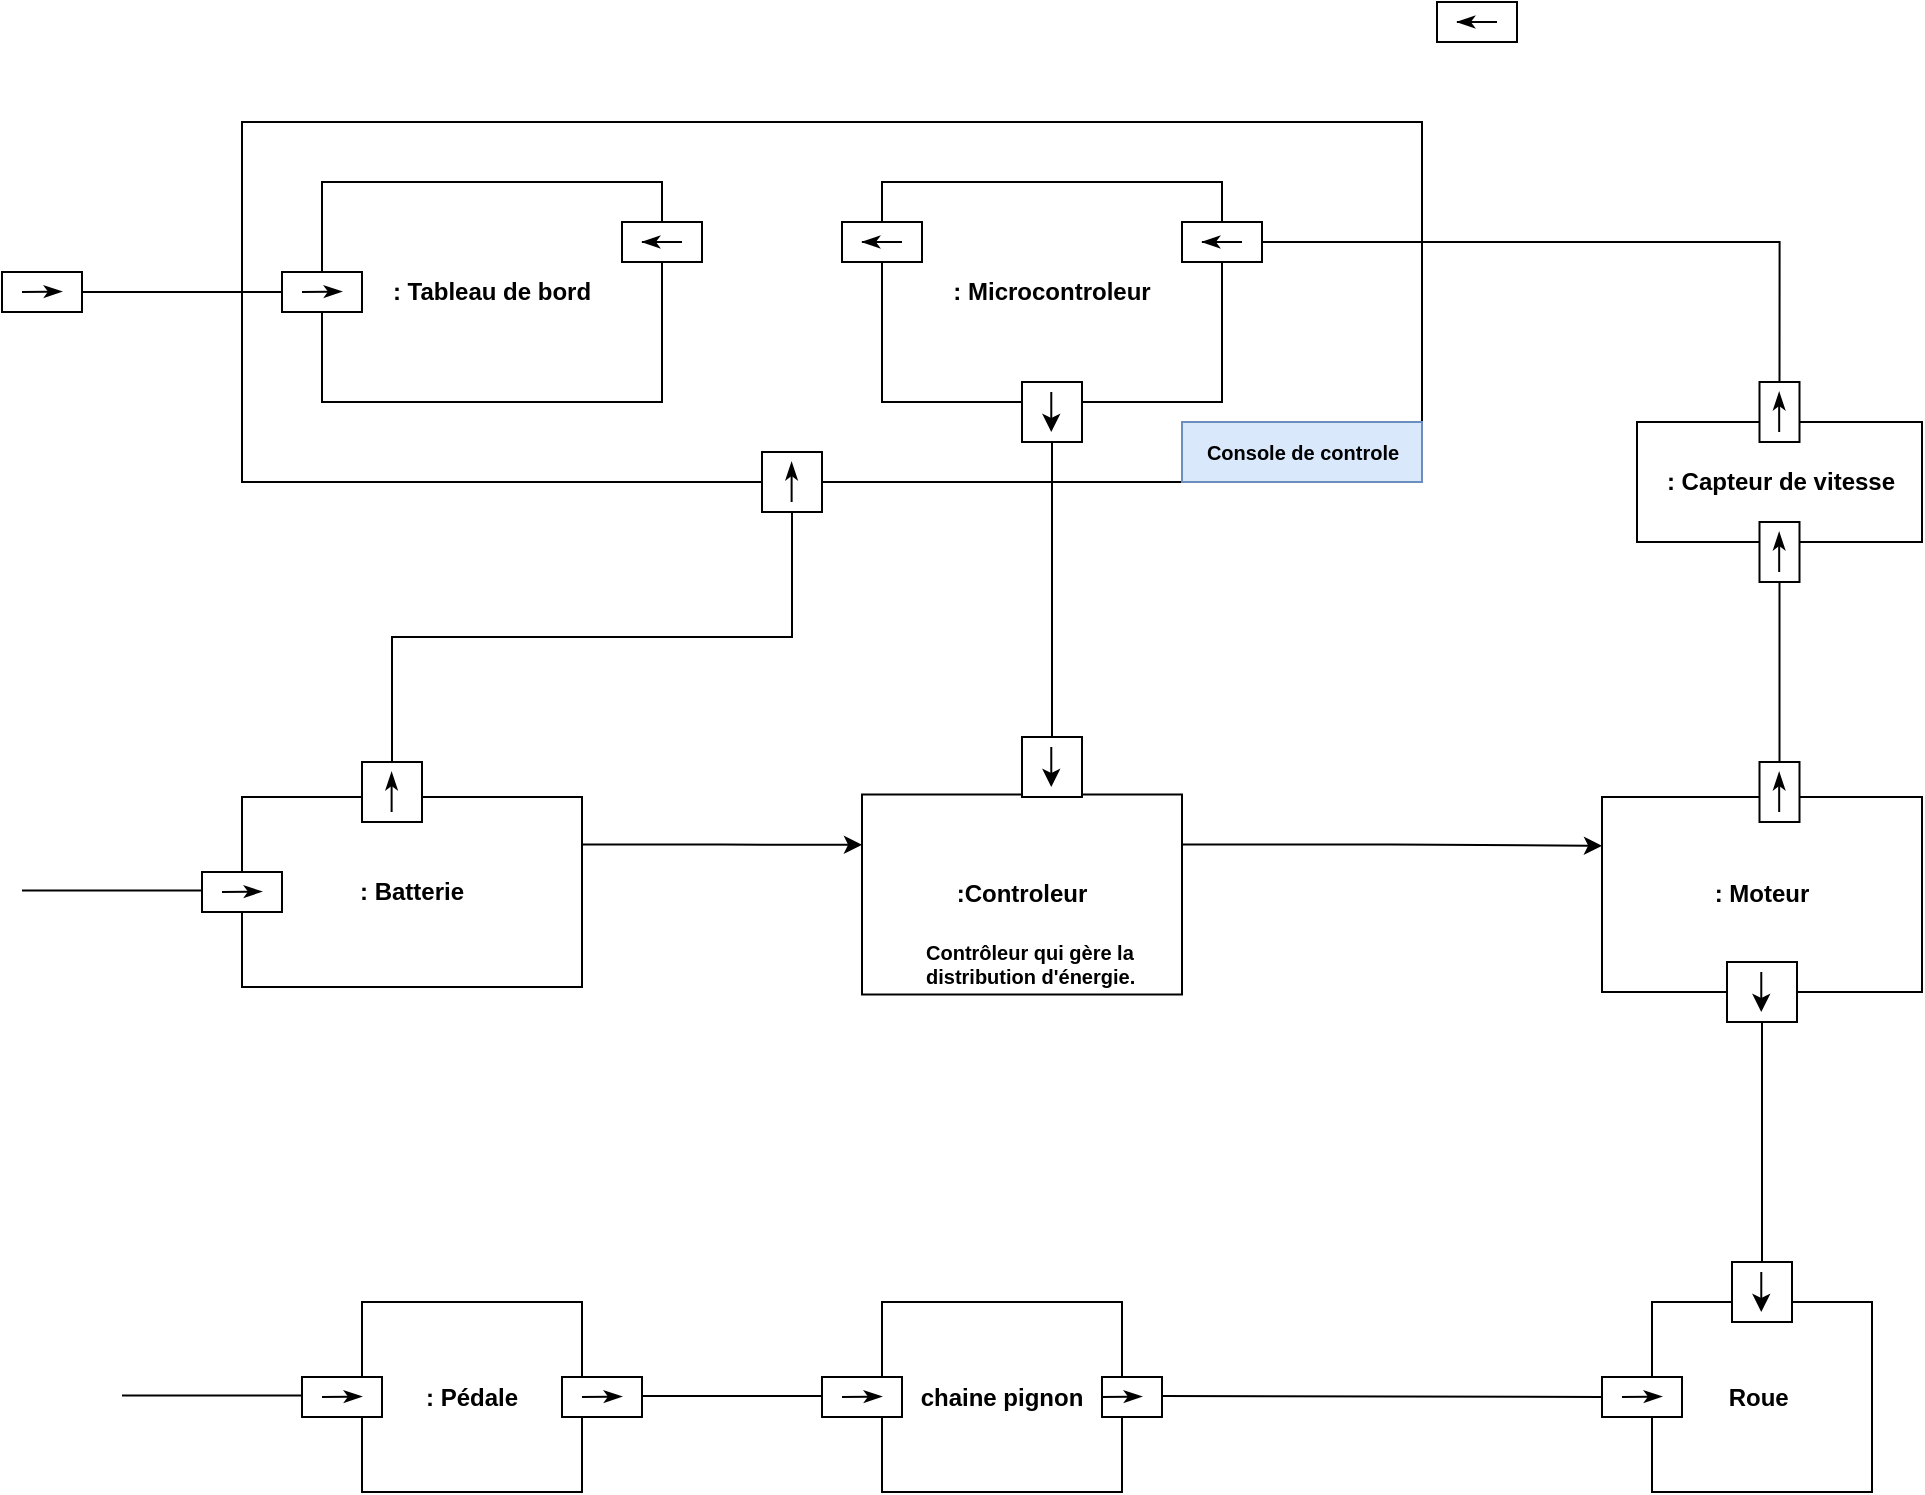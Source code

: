 <mxfile version="22.1.18" type="github">
  <diagram name="Page-1" id="YrSxWxLyRjSWfUr2A1FE">
    <mxGraphModel dx="1222" dy="646" grid="1" gridSize="10" guides="1" tooltips="1" connect="1" arrows="1" fold="1" page="1" pageScale="1" pageWidth="3300" pageHeight="4681" math="0" shadow="0">
      <root>
        <mxCell id="0" />
        <mxCell id="1" parent="0" />
        <mxCell id="hAp_ZLNcaUyqrXGCYLoH-107" value="" style="rounded=0;whiteSpace=wrap;html=1;fillColor=none;" vertex="1" parent="1">
          <mxGeometry x="300" y="90" width="590" height="180" as="geometry" />
        </mxCell>
        <mxCell id="hAp_ZLNcaUyqrXGCYLoH-6" value="&lt;b&gt;: Tableau de bord&lt;/b&gt;" style="rounded=0;whiteSpace=wrap;html=1;rotation=0;" vertex="1" parent="1">
          <mxGeometry x="340" y="120" width="170" height="110" as="geometry" />
        </mxCell>
        <mxCell id="hAp_ZLNcaUyqrXGCYLoH-114" style="edgeStyle=orthogonalEdgeStyle;rounded=0;orthogonalLoop=1;jettySize=auto;html=1;exitX=1;exitY=0.25;exitDx=0;exitDy=0;" edge="1" parent="1" source="hAp_ZLNcaUyqrXGCYLoH-17">
          <mxGeometry relative="1" as="geometry">
            <mxPoint x="610" y="451.379" as="targetPoint" />
          </mxGeometry>
        </mxCell>
        <mxCell id="hAp_ZLNcaUyqrXGCYLoH-17" value="&lt;b&gt;: Batterie&lt;/b&gt;" style="rounded=0;whiteSpace=wrap;html=1;rotation=0;" vertex="1" parent="1">
          <mxGeometry x="300" y="427.5" width="170" height="95" as="geometry" />
        </mxCell>
        <mxCell id="hAp_ZLNcaUyqrXGCYLoH-18" value="&lt;b&gt;: Pédale&lt;/b&gt;" style="rounded=0;whiteSpace=wrap;html=1;rotation=0;" vertex="1" parent="1">
          <mxGeometry x="360" y="680" width="110" height="95" as="geometry" />
        </mxCell>
        <mxCell id="hAp_ZLNcaUyqrXGCYLoH-19" value="&lt;b&gt;: Moteur&lt;/b&gt;" style="rounded=0;whiteSpace=wrap;html=1;rotation=0;" vertex="1" parent="1">
          <mxGeometry x="980" y="427.5" width="160" height="97.5" as="geometry" />
        </mxCell>
        <mxCell id="hAp_ZLNcaUyqrXGCYLoH-20" value="&lt;b&gt;chaine pignon&lt;/b&gt;" style="rounded=0;whiteSpace=wrap;html=1;rotation=0;" vertex="1" parent="1">
          <mxGeometry x="620" y="680" width="120" height="95" as="geometry" />
        </mxCell>
        <mxCell id="hAp_ZLNcaUyqrXGCYLoH-21" value="&lt;b&gt;Roue&amp;nbsp;&lt;/b&gt;" style="rounded=0;whiteSpace=wrap;html=1;rotation=0;" vertex="1" parent="1">
          <mxGeometry x="1005" y="680" width="110" height="95" as="geometry" />
        </mxCell>
        <mxCell id="hAp_ZLNcaUyqrXGCYLoH-24" value="" style="rounded=0;whiteSpace=wrap;html=1;shadow=0;" vertex="1" parent="1">
          <mxGeometry x="320" y="165" width="40" height="20" as="geometry" />
        </mxCell>
        <mxCell id="hAp_ZLNcaUyqrXGCYLoH-25" value="" style="endArrow=classicThin;html=1;rounded=0;endFill=1;shadow=0;" edge="1" parent="1">
          <mxGeometry width="50" height="50" relative="1" as="geometry">
            <mxPoint x="330" y="174.97" as="sourcePoint" />
            <mxPoint x="350" y="174.76" as="targetPoint" />
          </mxGeometry>
        </mxCell>
        <mxCell id="hAp_ZLNcaUyqrXGCYLoH-36" style="edgeStyle=orthogonalEdgeStyle;rounded=0;orthogonalLoop=1;jettySize=auto;html=1;exitX=0.5;exitY=0;exitDx=0;exitDy=0;entryX=0.5;entryY=1;entryDx=0;entryDy=0;endArrow=none;endFill=0;" edge="1" parent="1" source="hAp_ZLNcaUyqrXGCYLoH-26" target="hAp_ZLNcaUyqrXGCYLoH-34">
          <mxGeometry relative="1" as="geometry" />
        </mxCell>
        <mxCell id="hAp_ZLNcaUyqrXGCYLoH-26" value="" style="rounded=0;whiteSpace=wrap;html=1;shadow=0;" vertex="1" parent="1">
          <mxGeometry x="360" y="410" width="30" height="30" as="geometry" />
        </mxCell>
        <mxCell id="hAp_ZLNcaUyqrXGCYLoH-27" value="" style="endArrow=classicThin;html=1;rounded=0;endFill=1;shadow=0;" edge="1" parent="1">
          <mxGeometry width="50" height="50" relative="1" as="geometry">
            <mxPoint x="374.81" y="435" as="sourcePoint" />
            <mxPoint x="374.81" y="415" as="targetPoint" />
          </mxGeometry>
        </mxCell>
        <mxCell id="hAp_ZLNcaUyqrXGCYLoH-30" style="edgeStyle=orthogonalEdgeStyle;rounded=0;orthogonalLoop=1;jettySize=auto;html=1;exitX=1;exitY=0.5;exitDx=0;exitDy=0;entryX=0;entryY=0.5;entryDx=0;entryDy=0;endArrow=none;endFill=0;" edge="1" parent="1" source="hAp_ZLNcaUyqrXGCYLoH-28" target="hAp_ZLNcaUyqrXGCYLoH-24">
          <mxGeometry relative="1" as="geometry" />
        </mxCell>
        <mxCell id="hAp_ZLNcaUyqrXGCYLoH-28" value="" style="rounded=0;whiteSpace=wrap;html=1;shadow=0;" vertex="1" parent="1">
          <mxGeometry x="180" y="165" width="40" height="20" as="geometry" />
        </mxCell>
        <mxCell id="hAp_ZLNcaUyqrXGCYLoH-29" value="" style="endArrow=classicThin;html=1;rounded=0;endFill=1;shadow=0;" edge="1" parent="1">
          <mxGeometry width="50" height="50" relative="1" as="geometry">
            <mxPoint x="190" y="174.97" as="sourcePoint" />
            <mxPoint x="210" y="174.76" as="targetPoint" />
          </mxGeometry>
        </mxCell>
        <mxCell id="hAp_ZLNcaUyqrXGCYLoH-108" style="edgeStyle=orthogonalEdgeStyle;rounded=0;orthogonalLoop=1;jettySize=auto;html=1;exitX=0;exitY=0.25;exitDx=0;exitDy=0;" edge="1" parent="1" source="hAp_ZLNcaUyqrXGCYLoH-34">
          <mxGeometry relative="1" as="geometry">
            <mxPoint x="580" y="275" as="targetPoint" />
          </mxGeometry>
        </mxCell>
        <mxCell id="hAp_ZLNcaUyqrXGCYLoH-34" value="" style="rounded=0;whiteSpace=wrap;html=1;shadow=0;" vertex="1" parent="1">
          <mxGeometry x="560" y="255" width="30" height="30" as="geometry" />
        </mxCell>
        <mxCell id="hAp_ZLNcaUyqrXGCYLoH-35" value="" style="endArrow=classicThin;html=1;rounded=0;endFill=1;shadow=0;" edge="1" parent="1">
          <mxGeometry width="50" height="50" relative="1" as="geometry">
            <mxPoint x="574.81" y="280" as="sourcePoint" />
            <mxPoint x="574.81" y="260" as="targetPoint" />
          </mxGeometry>
        </mxCell>
        <mxCell id="hAp_ZLNcaUyqrXGCYLoH-39" value="" style="rounded=0;whiteSpace=wrap;html=1;shadow=0;" vertex="1" parent="1">
          <mxGeometry x="280" y="465" width="40" height="20" as="geometry" />
        </mxCell>
        <mxCell id="hAp_ZLNcaUyqrXGCYLoH-40" value="" style="endArrow=classicThin;html=1;rounded=0;endFill=1;shadow=0;" edge="1" parent="1">
          <mxGeometry width="50" height="50" relative="1" as="geometry">
            <mxPoint x="290" y="474.97" as="sourcePoint" />
            <mxPoint x="310" y="474.76" as="targetPoint" />
          </mxGeometry>
        </mxCell>
        <mxCell id="hAp_ZLNcaUyqrXGCYLoH-41" value="" style="rounded=0;whiteSpace=wrap;html=1;shadow=0;" vertex="1" parent="1">
          <mxGeometry x="330" y="717.5" width="40" height="20" as="geometry" />
        </mxCell>
        <mxCell id="hAp_ZLNcaUyqrXGCYLoH-42" value="" style="endArrow=classicThin;html=1;rounded=0;endFill=1;shadow=0;" edge="1" parent="1">
          <mxGeometry width="50" height="50" relative="1" as="geometry">
            <mxPoint x="340" y="727.47" as="sourcePoint" />
            <mxPoint x="360" y="727.26" as="targetPoint" />
          </mxGeometry>
        </mxCell>
        <mxCell id="hAp_ZLNcaUyqrXGCYLoH-44" value="" style="rounded=0;whiteSpace=wrap;html=1;shadow=0;" vertex="1" parent="1">
          <mxGeometry x="590" y="717.5" width="40" height="20" as="geometry" />
        </mxCell>
        <mxCell id="hAp_ZLNcaUyqrXGCYLoH-45" value="" style="endArrow=classicThin;html=1;rounded=0;endFill=1;shadow=0;" edge="1" parent="1">
          <mxGeometry width="50" height="50" relative="1" as="geometry">
            <mxPoint x="600" y="727.47" as="sourcePoint" />
            <mxPoint x="620" y="727.26" as="targetPoint" />
          </mxGeometry>
        </mxCell>
        <mxCell id="hAp_ZLNcaUyqrXGCYLoH-48" value="" style="rounded=0;whiteSpace=wrap;html=1;shadow=0;" vertex="1" parent="1">
          <mxGeometry x="460" y="717.5" width="40" height="20" as="geometry" />
        </mxCell>
        <mxCell id="hAp_ZLNcaUyqrXGCYLoH-49" value="" style="endArrow=classicThin;html=1;rounded=0;endFill=1;shadow=0;" edge="1" parent="1">
          <mxGeometry width="50" height="50" relative="1" as="geometry">
            <mxPoint x="470" y="727.47" as="sourcePoint" />
            <mxPoint x="490" y="727.26" as="targetPoint" />
          </mxGeometry>
        </mxCell>
        <mxCell id="hAp_ZLNcaUyqrXGCYLoH-56" value="" style="rounded=0;whiteSpace=wrap;html=1;shadow=0;" vertex="1" parent="1">
          <mxGeometry x="730" y="717.5" width="30" height="20" as="geometry" />
        </mxCell>
        <mxCell id="hAp_ZLNcaUyqrXGCYLoH-57" value="" style="endArrow=classicThin;html=1;rounded=0;endFill=1;shadow=0;" edge="1" parent="1">
          <mxGeometry width="50" height="50" relative="1" as="geometry">
            <mxPoint x="730" y="727.47" as="sourcePoint" />
            <mxPoint x="750" y="727.26" as="targetPoint" />
          </mxGeometry>
        </mxCell>
        <mxCell id="hAp_ZLNcaUyqrXGCYLoH-58" value="" style="rounded=0;whiteSpace=wrap;html=1;shadow=0;" vertex="1" parent="1">
          <mxGeometry x="980" y="717.5" width="40" height="20" as="geometry" />
        </mxCell>
        <mxCell id="hAp_ZLNcaUyqrXGCYLoH-59" value="" style="endArrow=classicThin;html=1;rounded=0;endFill=1;shadow=0;" edge="1" parent="1">
          <mxGeometry width="50" height="50" relative="1" as="geometry">
            <mxPoint x="990" y="727.47" as="sourcePoint" />
            <mxPoint x="1010" y="727.26" as="targetPoint" />
          </mxGeometry>
        </mxCell>
        <mxCell id="hAp_ZLNcaUyqrXGCYLoH-84" value="" style="rounded=0;whiteSpace=wrap;html=1;shadow=0;" vertex="1" parent="1">
          <mxGeometry x="1045" y="660" width="30" height="30" as="geometry" />
        </mxCell>
        <mxCell id="hAp_ZLNcaUyqrXGCYLoH-85" value="" style="endArrow=classic;html=1;rounded=0;" edge="1" parent="1">
          <mxGeometry width="50" height="50" relative="1" as="geometry">
            <mxPoint x="1059.64" y="665" as="sourcePoint" />
            <mxPoint x="1059.64" y="685" as="targetPoint" />
          </mxGeometry>
        </mxCell>
        <mxCell id="hAp_ZLNcaUyqrXGCYLoH-104" style="edgeStyle=orthogonalEdgeStyle;rounded=0;orthogonalLoop=1;jettySize=auto;html=1;exitX=1;exitY=0.25;exitDx=0;exitDy=0;entryX=0;entryY=0.25;entryDx=0;entryDy=0;" edge="1" parent="1" source="hAp_ZLNcaUyqrXGCYLoH-86" target="hAp_ZLNcaUyqrXGCYLoH-19">
          <mxGeometry relative="1" as="geometry" />
        </mxCell>
        <mxCell id="hAp_ZLNcaUyqrXGCYLoH-86" value="&lt;b&gt;:Controleur&lt;/b&gt;" style="rounded=0;whiteSpace=wrap;html=1;rotation=0;" vertex="1" parent="1">
          <mxGeometry x="610" y="426.25" width="160" height="100" as="geometry" />
        </mxCell>
        <mxCell id="hAp_ZLNcaUyqrXGCYLoH-88" value="Contrôleur qui gère la distribution d&#39;énergie." style="text;whiteSpace=wrap;fontSize=10;fontStyle=1" vertex="1" parent="1">
          <mxGeometry x="640" y="492.5" width="120" height="30" as="geometry" />
        </mxCell>
        <mxCell id="hAp_ZLNcaUyqrXGCYLoH-89" style="edgeStyle=orthogonalEdgeStyle;rounded=0;orthogonalLoop=1;jettySize=auto;html=1;exitX=1;exitY=0.5;exitDx=0;exitDy=0;entryX=0;entryY=0.5;entryDx=0;entryDy=0;endArrow=none;endFill=0;" edge="1" parent="1">
          <mxGeometry relative="1" as="geometry">
            <mxPoint x="190" y="474.23" as="sourcePoint" />
            <mxPoint x="280" y="474.23" as="targetPoint" />
          </mxGeometry>
        </mxCell>
        <mxCell id="hAp_ZLNcaUyqrXGCYLoH-90" style="edgeStyle=orthogonalEdgeStyle;rounded=0;orthogonalLoop=1;jettySize=auto;html=1;exitX=1;exitY=0.5;exitDx=0;exitDy=0;entryX=0;entryY=0.5;entryDx=0;entryDy=0;endArrow=none;endFill=0;" edge="1" parent="1">
          <mxGeometry relative="1" as="geometry">
            <mxPoint x="240" y="726.73" as="sourcePoint" />
            <mxPoint x="330" y="726.73" as="targetPoint" />
          </mxGeometry>
        </mxCell>
        <mxCell id="hAp_ZLNcaUyqrXGCYLoH-91" style="edgeStyle=orthogonalEdgeStyle;rounded=0;orthogonalLoop=1;jettySize=auto;html=1;exitX=1;exitY=0.5;exitDx=0;exitDy=0;entryX=0;entryY=0.5;entryDx=0;entryDy=0;endArrow=none;endFill=0;" edge="1" parent="1">
          <mxGeometry relative="1" as="geometry">
            <mxPoint x="500" y="727.02" as="sourcePoint" />
            <mxPoint x="590" y="727.02" as="targetPoint" />
          </mxGeometry>
        </mxCell>
        <mxCell id="hAp_ZLNcaUyqrXGCYLoH-92" style="edgeStyle=orthogonalEdgeStyle;rounded=0;orthogonalLoop=1;jettySize=auto;html=1;exitX=1;exitY=0.5;exitDx=0;exitDy=0;endArrow=none;endFill=0;entryX=0;entryY=0.5;entryDx=0;entryDy=0;" edge="1" parent="1" target="hAp_ZLNcaUyqrXGCYLoH-58">
          <mxGeometry relative="1" as="geometry">
            <mxPoint x="760" y="727.02" as="sourcePoint" />
            <mxPoint x="840" y="727" as="targetPoint" />
          </mxGeometry>
        </mxCell>
        <mxCell id="hAp_ZLNcaUyqrXGCYLoH-93" value="&lt;b&gt;: Capteur de vitesse&lt;/b&gt;" style="rounded=0;whiteSpace=wrap;html=1;rotation=0;" vertex="1" parent="1">
          <mxGeometry x="997.5" y="240" width="142.5" height="60" as="geometry" />
        </mxCell>
        <mxCell id="hAp_ZLNcaUyqrXGCYLoH-141" style="edgeStyle=orthogonalEdgeStyle;rounded=0;orthogonalLoop=1;jettySize=auto;html=1;entryX=0.5;entryY=0;entryDx=0;entryDy=0;endArrow=none;endFill=0;" edge="1" parent="1" source="hAp_ZLNcaUyqrXGCYLoH-95" target="hAp_ZLNcaUyqrXGCYLoH-139">
          <mxGeometry relative="1" as="geometry" />
        </mxCell>
        <mxCell id="hAp_ZLNcaUyqrXGCYLoH-95" value="&lt;b&gt;: Microcontroleur&lt;/b&gt;" style="rounded=0;whiteSpace=wrap;html=1;rotation=0;" vertex="1" parent="1">
          <mxGeometry x="620" y="120" width="170" height="110" as="geometry" />
        </mxCell>
        <mxCell id="hAp_ZLNcaUyqrXGCYLoH-112" value="&lt;b&gt;&lt;font style=&quot;font-size: 10px;&quot;&gt;Console de controle&lt;/font&gt;&lt;/b&gt;" style="text;html=1;align=center;verticalAlign=middle;resizable=0;points=[];autosize=1;strokeColor=#6c8ebf;fillColor=#dae8fc;" vertex="1" parent="1">
          <mxGeometry x="770" y="240" width="120" height="30" as="geometry" />
        </mxCell>
        <mxCell id="hAp_ZLNcaUyqrXGCYLoH-118" value="" style="rounded=0;whiteSpace=wrap;html=1;shadow=0;direction=south;" vertex="1" parent="1">
          <mxGeometry x="1058.75" y="220" width="20" height="30" as="geometry" />
        </mxCell>
        <mxCell id="hAp_ZLNcaUyqrXGCYLoH-119" value="" style="endArrow=classicThin;html=1;rounded=0;endFill=1;shadow=0;" edge="1" parent="1">
          <mxGeometry width="50" height="50" relative="1" as="geometry">
            <mxPoint x="1068.59" y="245" as="sourcePoint" />
            <mxPoint x="1068.59" y="225" as="targetPoint" />
          </mxGeometry>
        </mxCell>
        <mxCell id="hAp_ZLNcaUyqrXGCYLoH-122" value="" style="rounded=0;whiteSpace=wrap;html=1;shadow=0;" vertex="1" parent="1">
          <mxGeometry x="897.5" y="30" width="40" height="20" as="geometry" />
        </mxCell>
        <mxCell id="hAp_ZLNcaUyqrXGCYLoH-123" value="" style="endArrow=classicThin;html=1;rounded=0;endFill=1;shadow=0;" edge="1" parent="1">
          <mxGeometry width="50" height="50" relative="1" as="geometry">
            <mxPoint x="907.5" y="39.97" as="sourcePoint" />
            <mxPoint x="907.5" y="40" as="targetPoint" />
            <Array as="points">
              <mxPoint x="927.5" y="40" />
            </Array>
          </mxGeometry>
        </mxCell>
        <mxCell id="hAp_ZLNcaUyqrXGCYLoH-146" style="edgeStyle=orthogonalEdgeStyle;rounded=0;orthogonalLoop=1;jettySize=auto;html=1;exitX=1;exitY=0.5;exitDx=0;exitDy=0;entryX=0;entryY=0.5;entryDx=0;entryDy=0;endArrow=none;endFill=0;" edge="1" parent="1" source="hAp_ZLNcaUyqrXGCYLoH-124" target="hAp_ZLNcaUyqrXGCYLoH-118">
          <mxGeometry relative="1" as="geometry">
            <mxPoint x="1070" y="150.059" as="targetPoint" />
          </mxGeometry>
        </mxCell>
        <mxCell id="hAp_ZLNcaUyqrXGCYLoH-124" value="" style="rounded=0;whiteSpace=wrap;html=1;shadow=0;" vertex="1" parent="1">
          <mxGeometry x="770" y="140" width="40" height="20" as="geometry" />
        </mxCell>
        <mxCell id="hAp_ZLNcaUyqrXGCYLoH-125" value="" style="endArrow=classicThin;html=1;rounded=0;endFill=1;shadow=0;" edge="1" parent="1">
          <mxGeometry width="50" height="50" relative="1" as="geometry">
            <mxPoint x="780" y="149.97" as="sourcePoint" />
            <mxPoint x="780" y="150" as="targetPoint" />
            <Array as="points">
              <mxPoint x="800" y="150" />
            </Array>
          </mxGeometry>
        </mxCell>
        <mxCell id="hAp_ZLNcaUyqrXGCYLoH-129" value="" style="rounded=0;whiteSpace=wrap;html=1;shadow=0;" vertex="1" parent="1">
          <mxGeometry x="490" y="140" width="40" height="20" as="geometry" />
        </mxCell>
        <mxCell id="hAp_ZLNcaUyqrXGCYLoH-130" value="" style="endArrow=classicThin;html=1;rounded=0;endFill=1;shadow=0;" edge="1" parent="1">
          <mxGeometry width="50" height="50" relative="1" as="geometry">
            <mxPoint x="500" y="149.97" as="sourcePoint" />
            <mxPoint x="500" y="150" as="targetPoint" />
            <Array as="points">
              <mxPoint x="520" y="150" />
            </Array>
          </mxGeometry>
        </mxCell>
        <mxCell id="hAp_ZLNcaUyqrXGCYLoH-131" value="" style="rounded=0;whiteSpace=wrap;html=1;shadow=0;" vertex="1" parent="1">
          <mxGeometry x="600" y="140" width="40" height="20" as="geometry" />
        </mxCell>
        <mxCell id="hAp_ZLNcaUyqrXGCYLoH-132" value="" style="endArrow=classicThin;html=1;rounded=0;endFill=1;shadow=0;" edge="1" parent="1">
          <mxGeometry width="50" height="50" relative="1" as="geometry">
            <mxPoint x="610" y="149.97" as="sourcePoint" />
            <mxPoint x="610" y="150" as="targetPoint" />
            <Array as="points">
              <mxPoint x="630" y="150" />
            </Array>
          </mxGeometry>
        </mxCell>
        <mxCell id="hAp_ZLNcaUyqrXGCYLoH-133" value="" style="rounded=0;whiteSpace=wrap;html=1;shadow=0;" vertex="1" parent="1">
          <mxGeometry x="690" y="220" width="30" height="30" as="geometry" />
        </mxCell>
        <mxCell id="hAp_ZLNcaUyqrXGCYLoH-134" value="" style="endArrow=classic;html=1;rounded=0;" edge="1" parent="1">
          <mxGeometry width="50" height="50" relative="1" as="geometry">
            <mxPoint x="704.64" y="225" as="sourcePoint" />
            <mxPoint x="704.64" y="245" as="targetPoint" />
          </mxGeometry>
        </mxCell>
        <mxCell id="hAp_ZLNcaUyqrXGCYLoH-139" value="" style="rounded=0;whiteSpace=wrap;html=1;shadow=0;" vertex="1" parent="1">
          <mxGeometry x="690" y="397.5" width="30" height="30" as="geometry" />
        </mxCell>
        <mxCell id="hAp_ZLNcaUyqrXGCYLoH-140" value="" style="endArrow=classic;html=1;rounded=0;" edge="1" parent="1">
          <mxGeometry width="50" height="50" relative="1" as="geometry">
            <mxPoint x="704.64" y="402.5" as="sourcePoint" />
            <mxPoint x="704.64" y="422.5" as="targetPoint" />
          </mxGeometry>
        </mxCell>
        <mxCell id="hAp_ZLNcaUyqrXGCYLoH-145" style="edgeStyle=orthogonalEdgeStyle;rounded=0;orthogonalLoop=1;jettySize=auto;html=1;exitX=0.5;exitY=1;exitDx=0;exitDy=0;entryX=0.5;entryY=0;entryDx=0;entryDy=0;endArrow=none;endFill=0;" edge="1" parent="1" source="hAp_ZLNcaUyqrXGCYLoH-142" target="hAp_ZLNcaUyqrXGCYLoH-84">
          <mxGeometry relative="1" as="geometry" />
        </mxCell>
        <mxCell id="hAp_ZLNcaUyqrXGCYLoH-142" value="" style="rounded=0;whiteSpace=wrap;html=1;shadow=0;" vertex="1" parent="1">
          <mxGeometry x="1042.5" y="510" width="35" height="30" as="geometry" />
        </mxCell>
        <mxCell id="hAp_ZLNcaUyqrXGCYLoH-143" value="" style="endArrow=classic;html=1;rounded=0;" edge="1" parent="1">
          <mxGeometry width="50" height="50" relative="1" as="geometry">
            <mxPoint x="1059.64" y="515" as="sourcePoint" />
            <mxPoint x="1059.64" y="535" as="targetPoint" />
          </mxGeometry>
        </mxCell>
        <mxCell id="hAp_ZLNcaUyqrXGCYLoH-149" value="" style="rounded=0;whiteSpace=wrap;html=1;shadow=0;direction=south;" vertex="1" parent="1">
          <mxGeometry x="1058.75" y="290" width="20" height="30" as="geometry" />
        </mxCell>
        <mxCell id="hAp_ZLNcaUyqrXGCYLoH-150" value="" style="endArrow=classicThin;html=1;rounded=0;endFill=1;shadow=0;" edge="1" parent="1">
          <mxGeometry width="50" height="50" relative="1" as="geometry">
            <mxPoint x="1068.59" y="315" as="sourcePoint" />
            <mxPoint x="1068.59" y="295" as="targetPoint" />
          </mxGeometry>
        </mxCell>
        <mxCell id="hAp_ZLNcaUyqrXGCYLoH-154" style="edgeStyle=orthogonalEdgeStyle;rounded=0;orthogonalLoop=1;jettySize=auto;html=1;exitX=0;exitY=0.5;exitDx=0;exitDy=0;entryX=1;entryY=0.5;entryDx=0;entryDy=0;endArrow=none;endFill=0;" edge="1" parent="1" source="hAp_ZLNcaUyqrXGCYLoH-152" target="hAp_ZLNcaUyqrXGCYLoH-149">
          <mxGeometry relative="1" as="geometry">
            <Array as="points">
              <mxPoint x="1069" y="410" />
              <mxPoint x="1069" y="365" />
            </Array>
          </mxGeometry>
        </mxCell>
        <mxCell id="hAp_ZLNcaUyqrXGCYLoH-152" value="" style="rounded=0;whiteSpace=wrap;html=1;shadow=0;direction=south;" vertex="1" parent="1">
          <mxGeometry x="1058.75" y="410" width="20" height="30" as="geometry" />
        </mxCell>
        <mxCell id="hAp_ZLNcaUyqrXGCYLoH-153" value="" style="endArrow=classicThin;html=1;rounded=0;endFill=1;shadow=0;" edge="1" parent="1">
          <mxGeometry width="50" height="50" relative="1" as="geometry">
            <mxPoint x="1068.59" y="435" as="sourcePoint" />
            <mxPoint x="1068.59" y="415" as="targetPoint" />
          </mxGeometry>
        </mxCell>
      </root>
    </mxGraphModel>
  </diagram>
</mxfile>
